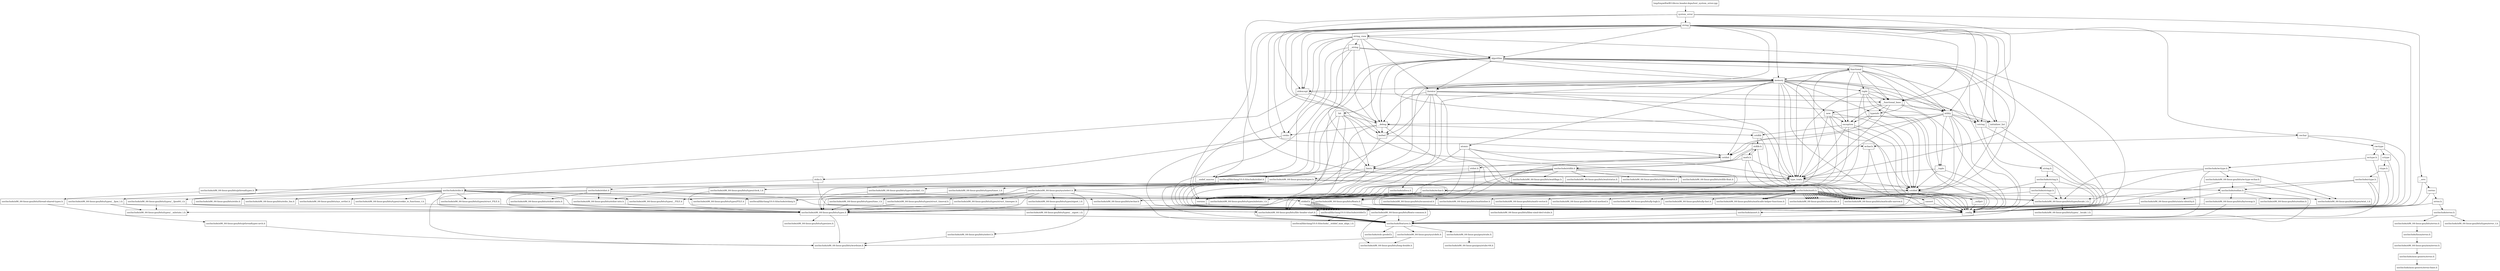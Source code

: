digraph "dependencies" {
  header_1 [ shape="box", label="system_error"];
  header_0 [ shape="box", label="tmp/tmpw8iwRO.libcxx.header.deps/test_system_error.cpp"];
  header_2 [ shape="box", label="__errc"];
  header_3 [ shape="box", label="__config"];
  header_4 [ shape="box", label="usr/include/features.h"];
  header_5 [ shape="box", label="usr/include/stdc-predef.h"];
  header_6 [ shape="box", label="usr/include/x86_64-linux-gnu/sys/cdefs.h"];
  header_7 [ shape="box", label="usr/include/x86_64-linux-gnu/bits/wordsize.h"];
  header_8 [ shape="box", label="usr/include/x86_64-linux-gnu/bits/long-double.h"];
  header_9 [ shape="box", label="usr/include/x86_64-linux-gnu/gnu/stubs.h"];
  header_10 [ shape="box", label="usr/include/x86_64-linux-gnu/gnu/stubs-64.h"];
  header_12 [ shape="box", label="cerrno"];
  header_13 [ shape="box", label="errno.h"];
  header_14 [ shape="box", label="usr/include/errno.h"];
  header_15 [ shape="box", label="usr/include/x86_64-linux-gnu/bits/errno.h"];
  header_16 [ shape="box", label="usr/include/linux/errno.h"];
  header_17 [ shape="box", label="usr/include/x86_64-linux-gnu/asm/errno.h"];
  header_18 [ shape="box", label="usr/include/asm-generic/errno.h"];
  header_19 [ shape="box", label="usr/include/asm-generic/errno-base.h"];
  header_20 [ shape="box", label="usr/include/x86_64-linux-gnu/bits/types/error_t.h"];
  header_21 [ shape="box", label="type_traits"];
  header_22 [ shape="box", label="cstddef"];
  header_23 [ shape="box", label="version"];
  header_24 [ shape="box", label="usr/local/lib/clang/10.0.0/include/stddef.h"];
  header_25 [ shape="box", label="usr/local/lib/clang/10.0.0/include/__stddef_max_align_t.h"];
  header_26 [ shape="box", label="__nullptr"];
  header_27 [ shape="box", label="stdexcept"];
  header_28 [ shape="box", label="exception"];
  header_29 [ shape="box", label="cstdlib"];
  header_30 [ shape="box", label="stdlib.h"];
  header_31 [ shape="box", label="usr/include/stdlib.h"];
  header_32 [ shape="box", label="usr/include/x86_64-linux-gnu/bits/libc-header-start.h"];
  header_33 [ shape="box", label="stddef.h"];
  header_34 [ shape="box", label="usr/include/x86_64-linux-gnu/bits/waitflags.h"];
  header_35 [ shape="box", label="usr/include/x86_64-linux-gnu/bits/waitstatus.h"];
  header_36 [ shape="box", label="usr/include/x86_64-linux-gnu/bits/floatn.h"];
  header_37 [ shape="box", label="usr/include/x86_64-linux-gnu/bits/floatn-common.h"];
  header_38 [ shape="box", label="usr/include/x86_64-linux-gnu/bits/types/locale_t.h"];
  header_39 [ shape="box", label="usr/include/x86_64-linux-gnu/bits/types/__locale_t.h"];
  header_40 [ shape="box", label="usr/include/x86_64-linux-gnu/sys/types.h"];
  header_41 [ shape="box", label="usr/include/x86_64-linux-gnu/bits/types.h"];
  header_42 [ shape="box", label="usr/include/x86_64-linux-gnu/bits/typesizes.h"];
  header_43 [ shape="box", label="usr/include/x86_64-linux-gnu/bits/types/clock_t.h"];
  header_44 [ shape="box", label="usr/include/x86_64-linux-gnu/bits/types/clockid_t.h"];
  header_45 [ shape="box", label="usr/include/x86_64-linux-gnu/bits/types/time_t.h"];
  header_46 [ shape="box", label="usr/include/x86_64-linux-gnu/bits/types/timer_t.h"];
  header_47 [ shape="box", label="usr/include/x86_64-linux-gnu/bits/stdint-intn.h"];
  header_48 [ shape="box", label="usr/include/endian.h"];
  header_49 [ shape="box", label="usr/include/x86_64-linux-gnu/bits/endian.h"];
  header_50 [ shape="box", label="usr/include/x86_64-linux-gnu/bits/byteswap.h"];
  header_51 [ shape="box", label="usr/include/x86_64-linux-gnu/bits/uintn-identity.h"];
  header_52 [ shape="box", label="usr/include/x86_64-linux-gnu/sys/select.h"];
  header_53 [ shape="box", label="usr/include/x86_64-linux-gnu/bits/select.h"];
  header_54 [ shape="box", label="usr/include/x86_64-linux-gnu/bits/types/sigset_t.h"];
  header_55 [ shape="box", label="usr/include/x86_64-linux-gnu/bits/types/__sigset_t.h"];
  header_56 [ shape="box", label="usr/include/x86_64-linux-gnu/bits/types/struct_timeval.h"];
  header_57 [ shape="box", label="usr/include/x86_64-linux-gnu/bits/types/struct_timespec.h"];
  header_58 [ shape="box", label="usr/include/x86_64-linux-gnu/bits/pthreadtypes.h"];
  header_59 [ shape="box", label="usr/include/x86_64-linux-gnu/bits/thread-shared-types.h"];
  header_60 [ shape="box", label="usr/include/x86_64-linux-gnu/bits/pthreadtypes-arch.h"];
  header_61 [ shape="box", label="usr/include/alloca.h"];
  header_62 [ shape="box", label="usr/include/x86_64-linux-gnu/bits/stdlib-bsearch.h"];
  header_63 [ shape="box", label="usr/include/x86_64-linux-gnu/bits/stdlib-float.h"];
  header_64 [ shape="box", label="math.h"];
  header_65 [ shape="box", label="usr/include/math.h"];
  header_66 [ shape="box", label="usr/include/x86_64-linux-gnu/bits/math-vector.h"];
  header_67 [ shape="box", label="usr/include/x86_64-linux-gnu/bits/libm-simd-decl-stubs.h"];
  header_68 [ shape="box", label="usr/include/x86_64-linux-gnu/bits/flt-eval-method.h"];
  header_69 [ shape="box", label="usr/include/x86_64-linux-gnu/bits/fp-logb.h"];
  header_70 [ shape="box", label="usr/include/x86_64-linux-gnu/bits/fp-fast.h"];
  header_71 [ shape="box", label="usr/include/x86_64-linux-gnu/bits/mathcalls-helper-functions.h"];
  header_72 [ shape="box", label="usr/include/x86_64-linux-gnu/bits/mathcalls.h"];
  header_73 [ shape="box", label="usr/include/x86_64-linux-gnu/bits/mathcalls-narrow.h"];
  header_74 [ shape="box", label="usr/include/x86_64-linux-gnu/bits/iscanonical.h"];
  header_75 [ shape="box", label="usr/include/x86_64-linux-gnu/bits/mathinline.h"];
  header_76 [ shape="box", label="limits"];
  header_77 [ shape="box", label="__undef_macros"];
  header_78 [ shape="box", label="iosfwd"];
  header_79 [ shape="box", label="wchar.h"];
  header_80 [ shape="box", label="usr/include/wchar.h"];
  header_81 [ shape="box", label="usr/local/lib/clang/10.0.0/include/stdarg.h"];
  header_82 [ shape="box", label="usr/include/x86_64-linux-gnu/bits/wchar.h"];
  header_83 [ shape="box", label="usr/include/x86_64-linux-gnu/bits/types/wint_t.h"];
  header_84 [ shape="box", label="usr/include/x86_64-linux-gnu/bits/types/mbstate_t.h"];
  header_85 [ shape="box", label="usr/include/x86_64-linux-gnu/bits/types/__mbstate_t.h"];
  header_86 [ shape="box", label="usr/include/x86_64-linux-gnu/bits/types/__FILE.h"];
  header_87 [ shape="box", label="usr/include/x86_64-linux-gnu/bits/types/FILE.h"];
  header_88 [ shape="box", label="__functional_base"];
  header_89 [ shape="box", label="typeinfo"];
  header_90 [ shape="box", label="cstdint"];
  header_91 [ shape="box", label="stdint.h"];
  header_92 [ shape="box", label="usr/local/lib/clang/10.0.0/include/stdint.h"];
  header_93 [ shape="box", label="usr/include/stdint.h"];
  header_94 [ shape="box", label="usr/include/x86_64-linux-gnu/bits/stdint-uintn.h"];
  header_95 [ shape="box", label="new"];
  header_96 [ shape="box", label="utility"];
  header_97 [ shape="box", label="__tuple"];
  header_98 [ shape="box", label="initializer_list"];
  header_99 [ shape="box", label="cstring"];
  header_100 [ shape="box", label="string.h"];
  header_101 [ shape="box", label="usr/include/string.h"];
  header_102 [ shape="box", label="usr/include/strings.h"];
  header_103 [ shape="box", label="__debug"];
  header_104 [ shape="box", label="cstdio"];
  header_105 [ shape="box", label="stdio.h"];
  header_106 [ shape="box", label="usr/include/stdio.h"];
  header_107 [ shape="box", label="usr/include/x86_64-linux-gnu/bits/types/__fpos_t.h"];
  header_108 [ shape="box", label="usr/include/x86_64-linux-gnu/bits/types/__fpos64_t.h"];
  header_109 [ shape="box", label="usr/include/x86_64-linux-gnu/bits/types/struct_FILE.h"];
  header_110 [ shape="box", label="usr/include/x86_64-linux-gnu/bits/types/cookie_io_functions_t.h"];
  header_111 [ shape="box", label="usr/include/x86_64-linux-gnu/bits/stdio_lim.h"];
  header_112 [ shape="box", label="usr/include/x86_64-linux-gnu/bits/sys_errlist.h"];
  header_113 [ shape="box", label="usr/include/x86_64-linux-gnu/bits/stdio.h"];
  header_114 [ shape="box", label="string"];
  header_115 [ shape="box", label="string_view"];
  header_116 [ shape="box", label="__string"];
  header_117 [ shape="box", label="algorithm"];
  header_118 [ shape="box", label="memory"];
  header_119 [ shape="box", label="iterator"];
  header_120 [ shape="box", label="tuple"];
  header_121 [ shape="box", label="cassert"];
  header_122 [ shape="box", label="usr/include/assert.h"];
  header_123 [ shape="box", label="atomic"];
  header_124 [ shape="box", label="functional"];
  header_125 [ shape="box", label="bit"];
  header_126 [ shape="box", label="cwchar"];
  header_127 [ shape="box", label="cwctype"];
  header_128 [ shape="box", label="cctype"];
  header_129 [ shape="box", label="ctype.h"];
  header_130 [ shape="box", label="usr/include/ctype.h"];
  header_131 [ shape="box", label="wctype.h"];
  header_132 [ shape="box", label="usr/include/wctype.h"];
  header_133 [ shape="box", label="usr/include/x86_64-linux-gnu/bits/wctype-wchar.h"];
  header_93 -> header_32;
  header_93 -> header_41;
  header_93 -> header_82;
  header_93 -> header_7;
  header_93 -> header_47;
  header_93 -> header_94;
  header_84 -> header_85;
  header_40 -> header_4;
  header_40 -> header_41;
  header_40 -> header_43;
  header_40 -> header_44;
  header_40 -> header_45;
  header_40 -> header_46;
  header_40 -> header_33;
  header_40 -> header_47;
  header_40 -> header_48;
  header_40 -> header_52;
  header_40 -> header_58;
  header_105 -> header_3;
  header_105 -> header_106;
  header_15 -> header_16;
  header_132 -> header_4;
  header_132 -> header_41;
  header_132 -> header_83;
  header_132 -> header_133;
  header_132 -> header_38;
  header_43 -> header_41;
  header_120 -> header_3;
  header_120 -> header_97;
  header_120 -> header_22;
  header_120 -> header_21;
  header_120 -> header_88;
  header_120 -> header_96;
  header_120 -> header_23;
  header_133 -> header_41;
  header_133 -> header_83;
  header_133 -> header_48;
  header_28 -> header_3;
  header_28 -> header_22;
  header_28 -> header_29;
  header_28 -> header_21;
  header_28 -> header_23;
  header_98 -> header_3;
  header_98 -> header_22;
  header_13 -> header_3;
  header_13 -> header_14;
  header_101 -> header_32;
  header_101 -> header_33;
  header_101 -> header_38;
  header_101 -> header_102;
  header_3 -> header_4;
  header_1 -> header_2;
  header_1 -> header_21;
  header_1 -> header_27;
  header_1 -> header_88;
  header_1 -> header_114;
  header_94 -> header_41;
  header_16 -> header_17;
  header_14 -> header_4;
  header_14 -> header_15;
  header_14 -> header_20;
  header_126 -> header_3;
  header_126 -> header_127;
  header_126 -> header_79;
  header_129 -> header_3;
  header_129 -> header_130;
  header_27 -> header_3;
  header_27 -> header_28;
  header_27 -> header_78;
  header_97 -> header_3;
  header_97 -> header_22;
  header_97 -> header_21;
  header_114 -> header_3;
  header_114 -> header_115;
  header_114 -> header_78;
  header_114 -> header_99;
  header_114 -> header_104;
  header_114 -> header_126;
  header_114 -> header_117;
  header_114 -> header_119;
  header_114 -> header_96;
  header_114 -> header_118;
  header_114 -> header_27;
  header_114 -> header_21;
  header_114 -> header_98;
  header_114 -> header_88;
  header_114 -> header_23;
  header_114 -> header_90;
  header_114 -> header_103;
  header_114 -> header_77;
  header_127 -> header_3;
  header_127 -> header_128;
  header_127 -> header_131;
  header_26 -> header_3;
  header_76 -> header_3;
  header_76 -> header_21;
  header_76 -> header_77;
  header_76 -> header_23;
  header_130 -> header_4;
  header_130 -> header_41;
  header_130 -> header_48;
  header_130 -> header_38;
  header_53 -> header_7;
  header_115 -> header_3;
  header_115 -> header_116;
  header_115 -> header_117;
  header_115 -> header_119;
  header_115 -> header_76;
  header_115 -> header_27;
  header_115 -> header_23;
  header_115 -> header_103;
  header_115 -> header_77;
  header_37 -> header_4;
  header_37 -> header_8;
  header_106 -> header_32;
  header_106 -> header_33;
  header_106 -> header_81;
  header_106 -> header_41;
  header_106 -> header_107;
  header_106 -> header_108;
  header_106 -> header_86;
  header_106 -> header_87;
  header_106 -> header_109;
  header_106 -> header_110;
  header_106 -> header_111;
  header_106 -> header_112;
  header_106 -> header_113;
  header_128 -> header_3;
  header_128 -> header_129;
  header_31 -> header_32;
  header_31 -> header_33;
  header_31 -> header_34;
  header_31 -> header_35;
  header_31 -> header_36;
  header_31 -> header_38;
  header_31 -> header_40;
  header_31 -> header_61;
  header_31 -> header_62;
  header_31 -> header_63;
  header_108 -> header_41;
  header_108 -> header_85;
  header_59 -> header_60;
  header_48 -> header_4;
  header_48 -> header_49;
  header_48 -> header_50;
  header_48 -> header_51;
  header_109 -> header_41;
  header_60 -> header_7;
  header_32 -> header_4;
  header_32 -> header_4;
  header_32 -> header_4;
  header_32 -> header_4;
  header_32 -> header_4;
  header_32 -> header_4;
  header_41 -> header_4;
  header_41 -> header_7;
  header_41 -> header_42;
  header_54 -> header_55;
  header_103 -> header_3;
  header_103 -> header_78;
  header_103 -> header_29;
  header_103 -> header_104;
  header_103 -> header_22;
  header_30 -> header_3;
  header_30 -> header_31;
  header_30 -> header_64;
  header_30 -> header_31;
  header_124 -> header_3;
  header_124 -> header_21;
  header_124 -> header_89;
  header_124 -> header_28;
  header_124 -> header_118;
  header_124 -> header_120;
  header_124 -> header_96;
  header_124 -> header_23;
  header_124 -> header_88;
  header_80 -> header_32;
  header_80 -> header_36;
  header_80 -> header_33;
  header_80 -> header_81;
  header_80 -> header_82;
  header_80 -> header_83;
  header_80 -> header_84;
  header_80 -> header_86;
  header_80 -> header_87;
  header_80 -> header_38;
  header_118 -> header_3;
  header_118 -> header_21;
  header_118 -> header_89;
  header_118 -> header_22;
  header_118 -> header_90;
  header_118 -> header_95;
  header_118 -> header_96;
  header_118 -> header_76;
  header_118 -> header_119;
  header_118 -> header_88;
  header_118 -> header_78;
  header_118 -> header_120;
  header_118 -> header_27;
  header_118 -> header_99;
  header_118 -> header_121;
  header_118 -> header_123;
  header_118 -> header_23;
  header_118 -> header_77;
  header_61 -> header_4;
  header_61 -> header_33;
  header_0 -> header_1;
  header_9 -> header_10;
  header_104 -> header_3;
  header_104 -> header_105;
  header_18 -> header_19;
  header_58 -> header_59;
  header_79 -> header_3;
  header_79 -> header_80;
  header_88 -> header_3;
  header_88 -> header_21;
  header_88 -> header_89;
  header_88 -> header_28;
  header_88 -> header_95;
  header_88 -> header_96;
  header_99 -> header_3;
  header_99 -> header_100;
  header_2 -> header_3;
  header_2 -> header_12;
  header_91 -> header_3;
  header_91 -> header_92;
  header_90 -> header_3;
  header_90 -> header_91;
  header_65 -> header_32;
  header_65 -> header_41;
  header_65 -> header_66;
  header_65 -> header_36;
  header_65 -> header_68;
  header_65 -> header_69;
  header_65 -> header_70;
  header_65 -> header_71;
  header_65 -> header_72;
  header_65 -> header_71;
  header_65 -> header_72;
  header_65 -> header_71;
  header_65 -> header_72;
  header_65 -> header_72;
  header_65 -> header_72;
  header_65 -> header_72;
  header_65 -> header_72;
  header_65 -> header_73;
  header_65 -> header_73;
  header_65 -> header_73;
  header_65 -> header_73;
  header_65 -> header_73;
  header_65 -> header_73;
  header_65 -> header_73;
  header_65 -> header_73;
  header_65 -> header_73;
  header_65 -> header_74;
  header_65 -> header_75;
  header_47 -> header_41;
  header_89 -> header_3;
  header_89 -> header_28;
  header_89 -> header_22;
  header_89 -> header_90;
  header_123 -> header_3;
  header_123 -> header_22;
  header_123 -> header_90;
  header_123 -> header_21;
  header_123 -> header_23;
  header_17 -> header_18;
  header_4 -> header_5;
  header_4 -> header_6;
  header_4 -> header_9;
  header_96 -> header_3;
  header_96 -> header_97;
  header_96 -> header_21;
  header_96 -> header_98;
  header_96 -> header_22;
  header_96 -> header_99;
  header_96 -> header_90;
  header_96 -> header_23;
  header_96 -> header_103;
  header_125 -> header_3;
  header_125 -> header_76;
  header_125 -> header_21;
  header_125 -> header_23;
  header_125 -> header_103;
  header_125 -> header_77;
  header_64 -> header_3;
  header_64 -> header_30;
  header_64 -> header_65;
  header_64 -> header_21;
  header_64 -> header_76;
  header_107 -> header_41;
  header_107 -> header_85;
  header_36 -> header_4;
  header_36 -> header_37;
  header_56 -> header_41;
  header_100 -> header_3;
  header_100 -> header_101;
  header_122 -> header_4;
  header_46 -> header_41;
  header_131 -> header_3;
  header_131 -> header_132;
  header_12 -> header_3;
  header_12 -> header_13;
  header_24 -> header_25;
  header_95 -> header_3;
  header_95 -> header_28;
  header_95 -> header_21;
  header_95 -> header_22;
  header_95 -> header_23;
  header_66 -> header_67;
  header_33 -> header_24;
  header_33 -> header_24;
  header_33 -> header_24;
  header_33 -> header_24;
  header_33 -> header_24;
  header_33 -> header_24;
  header_33 -> header_24;
  header_50 -> header_4;
  header_50 -> header_41;
  header_29 -> header_3;
  header_29 -> header_30;
  header_117 -> header_3;
  header_117 -> header_98;
  header_117 -> header_21;
  header_117 -> header_99;
  header_117 -> header_96;
  header_117 -> header_118;
  header_117 -> header_124;
  header_117 -> header_119;
  header_117 -> header_22;
  header_117 -> header_125;
  header_117 -> header_23;
  header_117 -> header_103;
  header_117 -> header_77;
  header_57 -> header_41;
  header_51 -> header_41;
  header_45 -> header_41;
  header_52 -> header_4;
  header_52 -> header_41;
  header_52 -> header_53;
  header_52 -> header_54;
  header_52 -> header_45;
  header_52 -> header_56;
  header_52 -> header_57;
  header_21 -> header_3;
  header_21 -> header_22;
  header_21 -> header_23;
  header_116 -> header_3;
  header_116 -> header_117;
  header_116 -> header_104;
  header_116 -> header_118;
  header_116 -> header_103;
  header_116 -> header_77;
  header_22 -> header_3;
  header_22 -> header_23;
  header_22 -> header_24;
  header_22 -> header_26;
  header_38 -> header_39;
  header_78 -> header_3;
  header_78 -> header_79;
  header_102 -> header_4;
  header_102 -> header_33;
  header_102 -> header_38;
  header_44 -> header_41;
  header_6 -> header_7;
  header_6 -> header_8;
  header_92 -> header_93;
  header_23 -> header_3;
  header_121 -> header_3;
  header_121 -> header_122;
  header_119 -> header_3;
  header_119 -> header_78;
  header_119 -> header_88;
  header_119 -> header_21;
  header_119 -> header_22;
  header_119 -> header_98;
  header_119 -> header_23;
  header_119 -> header_103;
  header_110 -> header_41;
}
